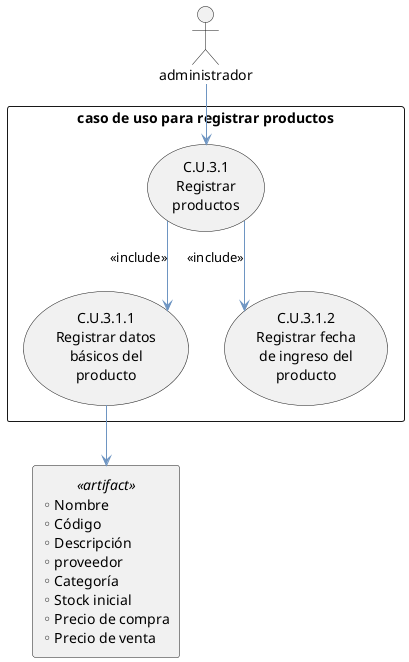 @startuml
' Configuración de estilos
skinparam classAttributeIconSize 8
skinparam classFontSize 16
skinparam classFontName "Arial"
skinparam classBorderColor #212837
skinparam classHeaderFontColor #FFFFFF
skinparam classHeaderBackgroundColor #8BB9E6
skinparam classArrowColor #6E95C2
skinparam linetype ortho

' Actor
actor administrador

' Agrupación de casos de uso
rectangle "caso de uso para registrar productos" {
    usecase "C.U.3.1\nRegistrar\nproductos" as CU31
    usecase "C.U.3.1.1\nRegistrar datos\nbásicos del\nproducto" as CU311
    usecase "C.U.3.1.2\nRegistrar fecha\nde ingreso del\nproducto" as CU312

    CU31 --> CU311 : <<include>>
    CU31 --> CU312 : <<include>>
}

' Relación actor-caso de uso principal
administrador --> CU31

' Documento de información del producto
rectangle "◦ Nombre\n◦ Código\n◦ Descripción\n◦ proveedor\n◦ Categoría\n◦ Stock inicial\n◦ Precio de compra\n◦ Precio de venta" as DatosProducto <<artifact>>

' Relación entre CU311 y los datos del producto
CU311 --> DatosProducto

@enduml
